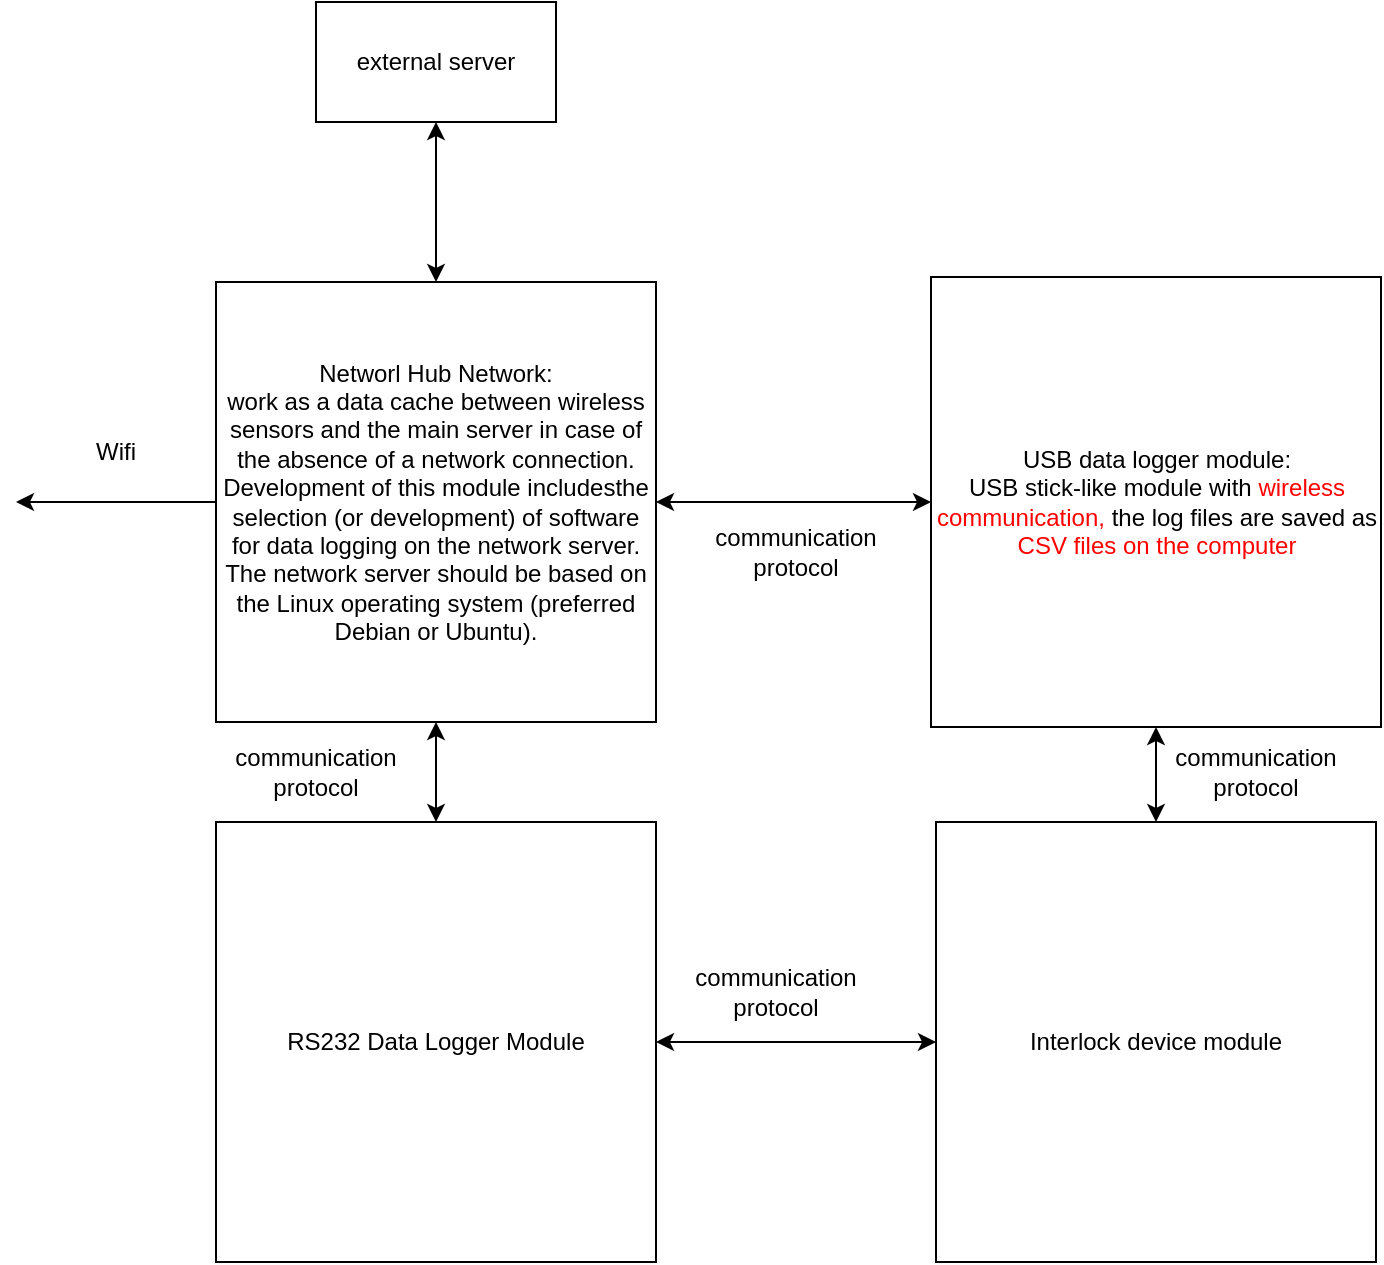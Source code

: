 <mxfile version="21.3.4" type="github">
  <diagram name="Page-1" id="i0baQxqrL5qXL9_FakRs">
    <mxGraphModel dx="774" dy="518" grid="1" gridSize="10" guides="1" tooltips="1" connect="1" arrows="1" fold="1" page="1" pageScale="1" pageWidth="827" pageHeight="1169" math="0" shadow="0">
      <root>
        <mxCell id="0" />
        <mxCell id="1" parent="0" />
        <mxCell id="rAxHHWuDPZSttXdw2epP-9" style="edgeStyle=orthogonalEdgeStyle;rounded=0;orthogonalLoop=1;jettySize=auto;html=1;" edge="1" parent="1" source="rAxHHWuDPZSttXdw2epP-1">
          <mxGeometry relative="1" as="geometry">
            <mxPoint x="80" y="280" as="targetPoint" />
          </mxGeometry>
        </mxCell>
        <mxCell id="rAxHHWuDPZSttXdw2epP-1" value="Networl Hub Network:&lt;br&gt;work as a data cache between wireless sensors and the main server in case of the absence of a network connection. Development of this module includesthe selection (or development) of software for data logging on the network server. The network server should be based on the Linux operating system (preferred Debian or Ubuntu).&lt;br&gt;" style="whiteSpace=wrap;html=1;aspect=fixed;" vertex="1" parent="1">
          <mxGeometry x="180" y="170" width="220" height="220" as="geometry" />
        </mxCell>
        <mxCell id="rAxHHWuDPZSttXdw2epP-2" value="USB data logger module:&lt;br&gt;USB stick-like module with &lt;font color=&quot;#ff0000&quot;&gt;wireless communication, &lt;/font&gt;the log files are saved as&lt;font color=&quot;#ff0000&quot;&gt; CSV files on the computer&lt;/font&gt;" style="whiteSpace=wrap;html=1;aspect=fixed;" vertex="1" parent="1">
          <mxGeometry x="537.5" y="167.5" width="225" height="225" as="geometry" />
        </mxCell>
        <mxCell id="rAxHHWuDPZSttXdw2epP-3" value="RS232 Data Logger Module" style="whiteSpace=wrap;html=1;aspect=fixed;" vertex="1" parent="1">
          <mxGeometry x="180" y="440" width="220" height="220" as="geometry" />
        </mxCell>
        <mxCell id="rAxHHWuDPZSttXdw2epP-4" value="Interlock device module" style="whiteSpace=wrap;html=1;aspect=fixed;" vertex="1" parent="1">
          <mxGeometry x="540" y="440" width="220" height="220" as="geometry" />
        </mxCell>
        <mxCell id="rAxHHWuDPZSttXdw2epP-5" value="external server" style="rounded=0;whiteSpace=wrap;html=1;" vertex="1" parent="1">
          <mxGeometry x="230" y="30" width="120" height="60" as="geometry" />
        </mxCell>
        <mxCell id="rAxHHWuDPZSttXdw2epP-8" value="" style="endArrow=classic;startArrow=classic;html=1;rounded=0;entryX=0.5;entryY=1;entryDx=0;entryDy=0;exitX=0.5;exitY=0;exitDx=0;exitDy=0;" edge="1" parent="1" source="rAxHHWuDPZSttXdw2epP-1" target="rAxHHWuDPZSttXdw2epP-5">
          <mxGeometry width="50" height="50" relative="1" as="geometry">
            <mxPoint x="210" y="220" as="sourcePoint" />
            <mxPoint x="260" y="170" as="targetPoint" />
          </mxGeometry>
        </mxCell>
        <mxCell id="rAxHHWuDPZSttXdw2epP-10" value="Wifi" style="text;html=1;strokeColor=none;fillColor=none;align=center;verticalAlign=middle;whiteSpace=wrap;rounded=0;" vertex="1" parent="1">
          <mxGeometry x="100" y="240" width="60" height="30" as="geometry" />
        </mxCell>
        <mxCell id="rAxHHWuDPZSttXdw2epP-12" value="" style="endArrow=classic;startArrow=classic;html=1;rounded=0;entryX=0;entryY=0.5;entryDx=0;entryDy=0;exitX=1;exitY=0.5;exitDx=0;exitDy=0;" edge="1" parent="1" source="rAxHHWuDPZSttXdw2epP-1" target="rAxHHWuDPZSttXdw2epP-2">
          <mxGeometry width="50" height="50" relative="1" as="geometry">
            <mxPoint x="370" y="380" as="sourcePoint" />
            <mxPoint x="420" y="330" as="targetPoint" />
          </mxGeometry>
        </mxCell>
        <mxCell id="rAxHHWuDPZSttXdw2epP-13" value="" style="endArrow=classic;startArrow=classic;html=1;rounded=0;entryX=0.5;entryY=1;entryDx=0;entryDy=0;exitX=0.5;exitY=0;exitDx=0;exitDy=0;" edge="1" parent="1" source="rAxHHWuDPZSttXdw2epP-3" target="rAxHHWuDPZSttXdw2epP-1">
          <mxGeometry width="50" height="50" relative="1" as="geometry">
            <mxPoint x="370" y="380" as="sourcePoint" />
            <mxPoint x="420" y="330" as="targetPoint" />
          </mxGeometry>
        </mxCell>
        <mxCell id="rAxHHWuDPZSttXdw2epP-14" value="" style="endArrow=classic;startArrow=classic;html=1;rounded=0;exitX=0.5;exitY=0;exitDx=0;exitDy=0;entryX=0.5;entryY=1;entryDx=0;entryDy=0;" edge="1" parent="1" source="rAxHHWuDPZSttXdw2epP-4" target="rAxHHWuDPZSttXdw2epP-2">
          <mxGeometry width="50" height="50" relative="1" as="geometry">
            <mxPoint x="370" y="380" as="sourcePoint" />
            <mxPoint x="420" y="330" as="targetPoint" />
          </mxGeometry>
        </mxCell>
        <mxCell id="rAxHHWuDPZSttXdw2epP-15" value="" style="endArrow=classic;startArrow=classic;html=1;rounded=0;entryX=0;entryY=0.5;entryDx=0;entryDy=0;exitX=1;exitY=0.5;exitDx=0;exitDy=0;" edge="1" parent="1" source="rAxHHWuDPZSttXdw2epP-3" target="rAxHHWuDPZSttXdw2epP-4">
          <mxGeometry width="50" height="50" relative="1" as="geometry">
            <mxPoint x="370" y="380" as="sourcePoint" />
            <mxPoint x="420" y="330" as="targetPoint" />
          </mxGeometry>
        </mxCell>
        <mxCell id="rAxHHWuDPZSttXdw2epP-16" value="communication protocol" style="text;html=1;strokeColor=none;fillColor=none;align=center;verticalAlign=middle;whiteSpace=wrap;rounded=0;" vertex="1" parent="1">
          <mxGeometry x="430" y="510" width="60" height="30" as="geometry" />
        </mxCell>
        <mxCell id="rAxHHWuDPZSttXdw2epP-17" value="communication protocol" style="text;html=1;strokeColor=none;fillColor=none;align=center;verticalAlign=middle;whiteSpace=wrap;rounded=0;" vertex="1" parent="1">
          <mxGeometry x="200" y="400" width="60" height="30" as="geometry" />
        </mxCell>
        <mxCell id="rAxHHWuDPZSttXdw2epP-18" value="communication protocol" style="text;html=1;strokeColor=none;fillColor=none;align=center;verticalAlign=middle;whiteSpace=wrap;rounded=0;" vertex="1" parent="1">
          <mxGeometry x="670" y="400" width="60" height="30" as="geometry" />
        </mxCell>
        <mxCell id="rAxHHWuDPZSttXdw2epP-19" value="communication protocol" style="text;html=1;strokeColor=none;fillColor=none;align=center;verticalAlign=middle;whiteSpace=wrap;rounded=0;" vertex="1" parent="1">
          <mxGeometry x="440" y="290" width="60" height="30" as="geometry" />
        </mxCell>
      </root>
    </mxGraphModel>
  </diagram>
</mxfile>

